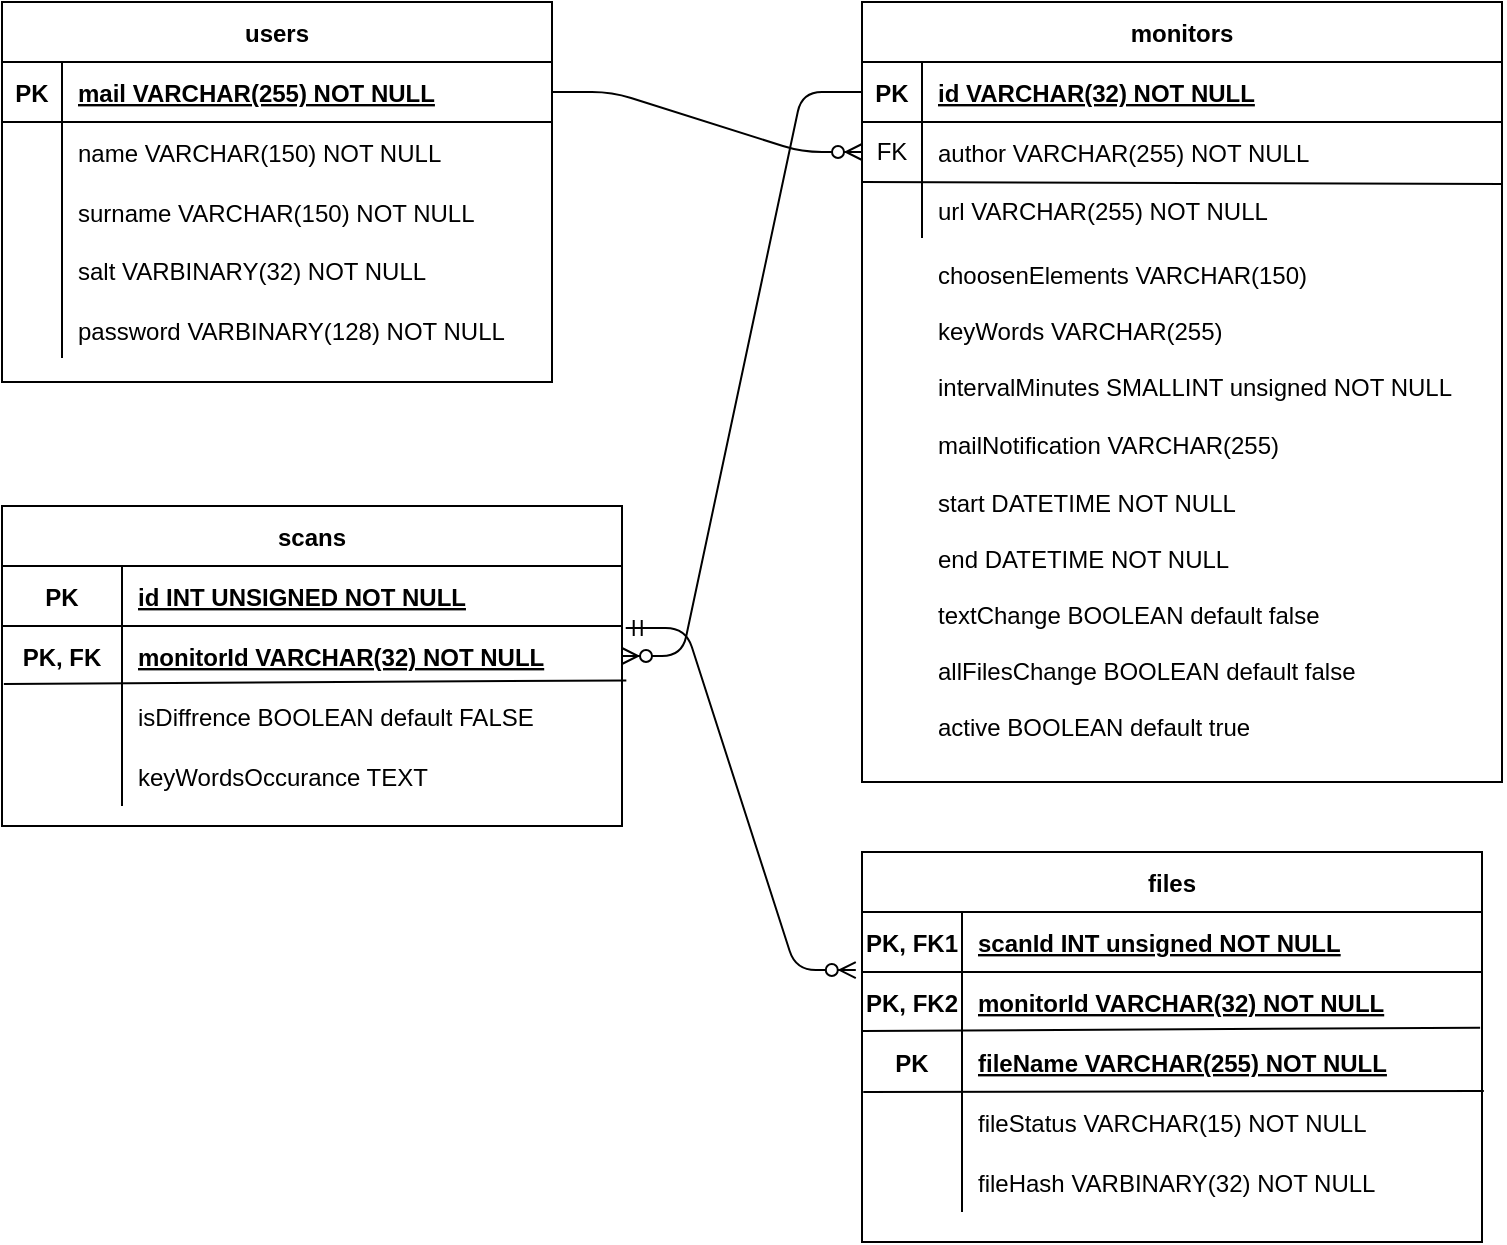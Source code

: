 <mxfile version="13.10.4" type="device"><diagram id="R2lEEEUBdFMjLlhIrx00" name="Page-1"><mxGraphModel dx="1240" dy="689" grid="1" gridSize="10" guides="1" tooltips="1" connect="1" arrows="1" fold="1" page="1" pageScale="1" pageWidth="850" pageHeight="1100" math="0" shadow="0" extFonts="Permanent Marker^https://fonts.googleapis.com/css?family=Permanent+Marker"><root><mxCell id="0"/><mxCell id="1" parent="0"/><mxCell id="C-vyLk0tnHw3VtMMgP7b-2" value="scans" style="shape=table;startSize=30;container=1;collapsible=1;childLayout=tableLayout;fixedRows=1;rowLines=0;fontStyle=1;align=center;resizeLast=1;fillColor=none;" parent="1" vertex="1"><mxGeometry x="50" y="262" width="310" height="160" as="geometry"/></mxCell><mxCell id="C-vyLk0tnHw3VtMMgP7b-3" value="" style="shape=partialRectangle;collapsible=0;dropTarget=0;pointerEvents=0;fillColor=none;points=[[0,0.5],[1,0.5]];portConstraint=eastwest;top=0;left=0;right=0;bottom=1;" parent="C-vyLk0tnHw3VtMMgP7b-2" vertex="1"><mxGeometry y="30" width="310" height="30" as="geometry"/></mxCell><mxCell id="C-vyLk0tnHw3VtMMgP7b-4" value="PK" style="shape=partialRectangle;overflow=hidden;connectable=0;fillColor=none;top=0;left=0;bottom=0;right=0;fontStyle=1;" parent="C-vyLk0tnHw3VtMMgP7b-3" vertex="1"><mxGeometry width="60" height="30" as="geometry"/></mxCell><mxCell id="C-vyLk0tnHw3VtMMgP7b-5" value="id INT UNSIGNED NOT NULL " style="shape=partialRectangle;overflow=hidden;connectable=0;fillColor=none;top=0;left=0;bottom=0;right=0;align=left;spacingLeft=6;fontStyle=5;" parent="C-vyLk0tnHw3VtMMgP7b-3" vertex="1"><mxGeometry x="60" width="250" height="30" as="geometry"/></mxCell><mxCell id="C-vyLk0tnHw3VtMMgP7b-6" value="" style="shape=partialRectangle;collapsible=0;dropTarget=0;pointerEvents=0;fillColor=none;points=[[0,0.5],[1,0.5]];portConstraint=eastwest;top=0;left=0;right=0;bottom=0;" parent="C-vyLk0tnHw3VtMMgP7b-2" vertex="1"><mxGeometry y="60" width="310" height="30" as="geometry"/></mxCell><mxCell id="C-vyLk0tnHw3VtMMgP7b-7" value="PK, FK" style="shape=partialRectangle;overflow=hidden;connectable=0;fillColor=none;top=0;left=0;bottom=0;right=0;fontStyle=1" parent="C-vyLk0tnHw3VtMMgP7b-6" vertex="1"><mxGeometry width="60" height="30" as="geometry"/></mxCell><mxCell id="C-vyLk0tnHw3VtMMgP7b-8" value="monitorId VARCHAR(32) NOT NULL" style="shape=partialRectangle;overflow=hidden;connectable=0;fillColor=none;top=0;left=0;bottom=0;right=0;align=left;spacingLeft=6;fontStyle=5" parent="C-vyLk0tnHw3VtMMgP7b-6" vertex="1"><mxGeometry x="60" width="250" height="30" as="geometry"/></mxCell><mxCell id="C-vyLk0tnHw3VtMMgP7b-9" value="" style="shape=partialRectangle;collapsible=0;dropTarget=0;pointerEvents=0;fillColor=none;points=[[0,0.5],[1,0.5]];portConstraint=eastwest;top=0;left=0;right=0;bottom=0;" parent="C-vyLk0tnHw3VtMMgP7b-2" vertex="1"><mxGeometry y="90" width="310" height="30" as="geometry"/></mxCell><mxCell id="C-vyLk0tnHw3VtMMgP7b-10" value="" style="shape=partialRectangle;overflow=hidden;connectable=0;fillColor=none;top=0;left=0;bottom=0;right=0;" parent="C-vyLk0tnHw3VtMMgP7b-9" vertex="1"><mxGeometry width="60" height="30" as="geometry"/></mxCell><mxCell id="C-vyLk0tnHw3VtMMgP7b-11" value="isDiffrence BOOLEAN default FALSE" style="shape=partialRectangle;overflow=hidden;connectable=0;fillColor=none;top=0;left=0;bottom=0;right=0;align=left;spacingLeft=6;" parent="C-vyLk0tnHw3VtMMgP7b-9" vertex="1"><mxGeometry x="60" width="250" height="30" as="geometry"/></mxCell><mxCell id="PIl5iAenXKG5tsiye1t4-95" value="" style="shape=partialRectangle;collapsible=0;dropTarget=0;pointerEvents=0;fillColor=none;top=0;left=0;bottom=0;right=0;points=[[0,0.5],[1,0.5]];portConstraint=eastwest;" parent="C-vyLk0tnHw3VtMMgP7b-2" vertex="1"><mxGeometry y="120" width="310" height="30" as="geometry"/></mxCell><mxCell id="PIl5iAenXKG5tsiye1t4-96" value="" style="shape=partialRectangle;connectable=0;fillColor=none;top=0;left=0;bottom=0;right=0;editable=1;overflow=hidden;" parent="PIl5iAenXKG5tsiye1t4-95" vertex="1"><mxGeometry width="60" height="30" as="geometry"/></mxCell><mxCell id="PIl5iAenXKG5tsiye1t4-97" value="keyWordsOccurance TEXT" style="shape=partialRectangle;connectable=0;fillColor=none;top=0;left=0;bottom=0;right=0;align=left;spacingLeft=6;overflow=hidden;" parent="PIl5iAenXKG5tsiye1t4-95" vertex="1"><mxGeometry x="60" width="250" height="30" as="geometry"/></mxCell><mxCell id="PIl5iAenXKG5tsiye1t4-122" value="" style="endArrow=none;html=1;fontSize=15;fontColor=#000000;entryX=1.007;entryY=0.907;entryDx=0;entryDy=0;entryPerimeter=0;exitX=0.003;exitY=-0.033;exitDx=0;exitDy=0;exitPerimeter=0;" parent="C-vyLk0tnHw3VtMMgP7b-2" source="C-vyLk0tnHw3VtMMgP7b-9" target="C-vyLk0tnHw3VtMMgP7b-6" edge="1"><mxGeometry width="50" height="50" relative="1" as="geometry"><mxPoint x="-20" y="250" as="sourcePoint"/><mxPoint x="30" y="200" as="targetPoint"/></mxGeometry></mxCell><mxCell id="C-vyLk0tnHw3VtMMgP7b-13" value="files" style="shape=table;startSize=30;container=1;collapsible=1;childLayout=tableLayout;fixedRows=1;rowLines=0;fontStyle=1;align=center;resizeLast=1;fillColor=none;" parent="1" vertex="1"><mxGeometry x="480" y="435" width="310" height="195" as="geometry"/></mxCell><mxCell id="C-vyLk0tnHw3VtMMgP7b-14" value="" style="shape=partialRectangle;collapsible=0;dropTarget=0;pointerEvents=0;fillColor=none;points=[[0,0.5],[1,0.5]];portConstraint=eastwest;top=0;left=0;right=0;bottom=1;" parent="C-vyLk0tnHw3VtMMgP7b-13" vertex="1"><mxGeometry y="30" width="310" height="30" as="geometry"/></mxCell><mxCell id="C-vyLk0tnHw3VtMMgP7b-15" value="PK, FK1" style="shape=partialRectangle;overflow=hidden;connectable=0;fillColor=none;top=0;left=0;bottom=0;right=0;fontStyle=1;" parent="C-vyLk0tnHw3VtMMgP7b-14" vertex="1"><mxGeometry width="50" height="30" as="geometry"/></mxCell><mxCell id="C-vyLk0tnHw3VtMMgP7b-16" value="scanId INT unsigned NOT NULL" style="shape=partialRectangle;overflow=hidden;connectable=0;fillColor=none;top=0;left=0;bottom=0;right=0;align=left;spacingLeft=6;fontStyle=5;strokeWidth=1;strokeColor=none;" parent="C-vyLk0tnHw3VtMMgP7b-14" vertex="1"><mxGeometry x="50" width="260" height="30" as="geometry"/></mxCell><mxCell id="C-vyLk0tnHw3VtMMgP7b-17" value="" style="shape=partialRectangle;collapsible=0;dropTarget=0;pointerEvents=0;fillColor=none;points=[[0,0.5],[1,0.5]];portConstraint=eastwest;top=0;left=0;right=0;bottom=0;" parent="C-vyLk0tnHw3VtMMgP7b-13" vertex="1"><mxGeometry y="60" width="310" height="30" as="geometry"/></mxCell><mxCell id="C-vyLk0tnHw3VtMMgP7b-18" value="PK, FK2" style="shape=partialRectangle;overflow=hidden;connectable=0;fillColor=none;top=0;left=0;bottom=0;right=0;fontStyle=1" parent="C-vyLk0tnHw3VtMMgP7b-17" vertex="1"><mxGeometry width="50" height="30" as="geometry"/></mxCell><mxCell id="C-vyLk0tnHw3VtMMgP7b-19" value="monitorId VARCHAR(32) NOT NULL" style="shape=partialRectangle;overflow=hidden;connectable=0;fillColor=none;top=0;left=0;bottom=0;right=0;align=left;spacingLeft=6;fontStyle=5" parent="C-vyLk0tnHw3VtMMgP7b-17" vertex="1"><mxGeometry x="50" width="260" height="30" as="geometry"/></mxCell><mxCell id="C-vyLk0tnHw3VtMMgP7b-20" value="" style="shape=partialRectangle;collapsible=0;dropTarget=0;pointerEvents=0;fillColor=none;points=[[0,0.5],[1,0.5]];portConstraint=eastwest;top=0;left=0;right=0;bottom=0;" parent="C-vyLk0tnHw3VtMMgP7b-13" vertex="1"><mxGeometry y="90" width="310" height="30" as="geometry"/></mxCell><mxCell id="C-vyLk0tnHw3VtMMgP7b-21" value="PK" style="shape=partialRectangle;overflow=hidden;connectable=0;fillColor=none;top=0;left=0;bottom=0;right=0;fontStyle=1" parent="C-vyLk0tnHw3VtMMgP7b-20" vertex="1"><mxGeometry width="50" height="30" as="geometry"/></mxCell><mxCell id="C-vyLk0tnHw3VtMMgP7b-22" value="fileName&#9;VARCHAR(255) NOT NULL" style="shape=partialRectangle;overflow=hidden;connectable=0;fillColor=none;top=0;left=0;bottom=0;right=0;align=left;spacingLeft=6;fontStyle=5" parent="C-vyLk0tnHw3VtMMgP7b-20" vertex="1"><mxGeometry x="50" width="260" height="30" as="geometry"/></mxCell><mxCell id="PIl5iAenXKG5tsiye1t4-103" value="" style="shape=partialRectangle;collapsible=0;dropTarget=0;pointerEvents=0;fillColor=none;top=0;left=0;bottom=0;right=0;points=[[0,0.5],[1,0.5]];portConstraint=eastwest;" parent="C-vyLk0tnHw3VtMMgP7b-13" vertex="1"><mxGeometry y="120" width="310" height="30" as="geometry"/></mxCell><mxCell id="PIl5iAenXKG5tsiye1t4-104" value="" style="shape=partialRectangle;connectable=0;fillColor=none;top=0;left=0;bottom=0;right=0;editable=1;overflow=hidden;" parent="PIl5iAenXKG5tsiye1t4-103" vertex="1"><mxGeometry width="50" height="30" as="geometry"/></mxCell><mxCell id="PIl5iAenXKG5tsiye1t4-105" value="fileStatus VARCHAR(15) NOT NULL" style="shape=partialRectangle;connectable=0;fillColor=none;top=0;left=0;bottom=0;right=0;align=left;spacingLeft=6;overflow=hidden;" parent="PIl5iAenXKG5tsiye1t4-103" vertex="1"><mxGeometry x="50" width="260" height="30" as="geometry"/></mxCell><mxCell id="PIl5iAenXKG5tsiye1t4-99" value="" style="shape=partialRectangle;collapsible=0;dropTarget=0;pointerEvents=0;fillColor=none;top=0;left=0;bottom=0;right=0;points=[[0,0.5],[1,0.5]];portConstraint=eastwest;" parent="C-vyLk0tnHw3VtMMgP7b-13" vertex="1"><mxGeometry y="150" width="310" height="30" as="geometry"/></mxCell><mxCell id="PIl5iAenXKG5tsiye1t4-100" value="" style="shape=partialRectangle;connectable=0;fillColor=none;top=0;left=0;bottom=0;right=0;editable=1;overflow=hidden;" parent="PIl5iAenXKG5tsiye1t4-99" vertex="1"><mxGeometry width="50" height="30" as="geometry"/></mxCell><mxCell id="PIl5iAenXKG5tsiye1t4-101" value="fileHash VARBINARY(32) NOT NULL      " style="shape=partialRectangle;connectable=0;fillColor=none;top=0;left=0;bottom=0;right=0;align=left;spacingLeft=6;overflow=hidden;" parent="PIl5iAenXKG5tsiye1t4-99" vertex="1"><mxGeometry x="50" width="260" height="30" as="geometry"/></mxCell><mxCell id="PIl5iAenXKG5tsiye1t4-141" value="" style="endArrow=none;html=1;fontSize=15;fontColor=#000000;entryX=0.997;entryY=-0.072;entryDx=0;entryDy=0;entryPerimeter=0;exitX=0;exitY=-0.017;exitDx=0;exitDy=0;exitPerimeter=0;" parent="C-vyLk0tnHw3VtMMgP7b-13" source="C-vyLk0tnHw3VtMMgP7b-20" target="C-vyLk0tnHw3VtMMgP7b-20" edge="1"><mxGeometry width="50" height="50" relative="1" as="geometry"><mxPoint x="-60" y="180" as="sourcePoint"/><mxPoint x="-10" y="130" as="targetPoint"/></mxGeometry></mxCell><mxCell id="PIl5iAenXKG5tsiye1t4-142" value="" style="endArrow=none;html=1;fontSize=15;fontColor=#000000;entryX=1.003;entryY=-0.017;entryDx=0;entryDy=0;entryPerimeter=0;exitX=0.002;exitY=0.001;exitDx=0;exitDy=0;exitPerimeter=0;" parent="C-vyLk0tnHw3VtMMgP7b-13" source="PIl5iAenXKG5tsiye1t4-103" target="PIl5iAenXKG5tsiye1t4-103" edge="1"><mxGeometry width="50" height="50" relative="1" as="geometry"><mxPoint x="10" y="119" as="sourcePoint"/><mxPoint x="-10" y="140" as="targetPoint"/></mxGeometry></mxCell><mxCell id="PIl5iAenXKG5tsiye1t4-24" value="users" style="shape=table;startSize=30;container=1;collapsible=1;childLayout=tableLayout;fixedRows=1;rowLines=0;fontStyle=1;align=center;resizeLast=1;fillColor=none;gradientColor=none;" parent="1" vertex="1"><mxGeometry x="50" y="10" width="275" height="190" as="geometry"/></mxCell><mxCell id="PIl5iAenXKG5tsiye1t4-25" value="" style="shape=partialRectangle;collapsible=0;dropTarget=0;pointerEvents=0;fillColor=none;top=0;left=0;bottom=1;right=0;points=[[0,0.5],[1,0.5]];portConstraint=eastwest;" parent="PIl5iAenXKG5tsiye1t4-24" vertex="1"><mxGeometry y="30" width="275" height="30" as="geometry"/></mxCell><mxCell id="PIl5iAenXKG5tsiye1t4-26" value="PK" style="shape=partialRectangle;connectable=0;fillColor=none;top=0;left=0;bottom=0;right=0;fontStyle=1;overflow=hidden;" parent="PIl5iAenXKG5tsiye1t4-25" vertex="1"><mxGeometry width="30" height="30" as="geometry"/></mxCell><mxCell id="PIl5iAenXKG5tsiye1t4-27" value="mail VARCHAR(255) NOT NULL" style="shape=partialRectangle;connectable=0;fillColor=none;top=0;left=0;bottom=0;right=0;align=left;spacingLeft=6;fontStyle=5;overflow=hidden;" parent="PIl5iAenXKG5tsiye1t4-25" vertex="1"><mxGeometry x="30" width="245" height="30" as="geometry"/></mxCell><mxCell id="PIl5iAenXKG5tsiye1t4-28" value="" style="shape=partialRectangle;collapsible=0;dropTarget=0;pointerEvents=0;fillColor=none;top=0;left=0;bottom=0;right=0;points=[[0,0.5],[1,0.5]];portConstraint=eastwest;" parent="PIl5iAenXKG5tsiye1t4-24" vertex="1"><mxGeometry y="60" width="275" height="30" as="geometry"/></mxCell><mxCell id="PIl5iAenXKG5tsiye1t4-29" value="" style="shape=partialRectangle;connectable=0;fillColor=none;top=0;left=0;bottom=0;right=0;editable=1;overflow=hidden;" parent="PIl5iAenXKG5tsiye1t4-28" vertex="1"><mxGeometry width="30" height="30" as="geometry"/></mxCell><mxCell id="PIl5iAenXKG5tsiye1t4-30" value="name VARCHAR(150) NOT NULL" style="shape=partialRectangle;connectable=0;fillColor=none;top=0;left=0;bottom=0;right=0;align=left;spacingLeft=6;overflow=hidden;" parent="PIl5iAenXKG5tsiye1t4-28" vertex="1"><mxGeometry x="30" width="245" height="30" as="geometry"/></mxCell><mxCell id="PIl5iAenXKG5tsiye1t4-31" value="" style="shape=partialRectangle;collapsible=0;dropTarget=0;pointerEvents=0;fillColor=none;top=0;left=0;bottom=0;right=0;points=[[0,0.5],[1,0.5]];portConstraint=eastwest;" parent="PIl5iAenXKG5tsiye1t4-24" vertex="1"><mxGeometry y="90" width="275" height="30" as="geometry"/></mxCell><mxCell id="PIl5iAenXKG5tsiye1t4-32" value="" style="shape=partialRectangle;connectable=0;fillColor=none;top=0;left=0;bottom=0;right=0;editable=1;overflow=hidden;" parent="PIl5iAenXKG5tsiye1t4-31" vertex="1"><mxGeometry width="30" height="30" as="geometry"/></mxCell><mxCell id="PIl5iAenXKG5tsiye1t4-33" value="surname VARCHAR(150) NOT NULL" style="shape=partialRectangle;connectable=0;fillColor=none;top=0;left=0;bottom=0;right=0;align=left;spacingLeft=6;overflow=hidden;" parent="PIl5iAenXKG5tsiye1t4-31" vertex="1"><mxGeometry x="30" width="245" height="30" as="geometry"/></mxCell><mxCell id="PIl5iAenXKG5tsiye1t4-34" value="" style="shape=partialRectangle;collapsible=0;dropTarget=0;pointerEvents=0;fillColor=none;top=0;left=0;bottom=0;right=0;points=[[0,0.5],[1,0.5]];portConstraint=eastwest;" parent="PIl5iAenXKG5tsiye1t4-24" vertex="1"><mxGeometry y="120" width="275" height="28" as="geometry"/></mxCell><mxCell id="PIl5iAenXKG5tsiye1t4-35" value="" style="shape=partialRectangle;connectable=0;fillColor=none;top=0;left=0;bottom=0;right=0;editable=1;overflow=hidden;" parent="PIl5iAenXKG5tsiye1t4-34" vertex="1"><mxGeometry width="30" height="28" as="geometry"/></mxCell><mxCell id="PIl5iAenXKG5tsiye1t4-36" value="salt VARBINARY(32) NOT NULL" style="shape=partialRectangle;connectable=0;fillColor=none;top=0;left=0;bottom=0;right=0;align=left;spacingLeft=6;overflow=hidden;" parent="PIl5iAenXKG5tsiye1t4-34" vertex="1"><mxGeometry x="30" width="245" height="28" as="geometry"/></mxCell><mxCell id="PIl5iAenXKG5tsiye1t4-160" value="" style="shape=partialRectangle;collapsible=0;dropTarget=0;pointerEvents=0;fillColor=none;top=0;left=0;bottom=0;right=0;points=[[0,0.5],[1,0.5]];portConstraint=eastwest;" parent="PIl5iAenXKG5tsiye1t4-24" vertex="1"><mxGeometry y="148" width="275" height="30" as="geometry"/></mxCell><mxCell id="PIl5iAenXKG5tsiye1t4-161" value="" style="shape=partialRectangle;connectable=0;fillColor=none;top=0;left=0;bottom=0;right=0;editable=1;overflow=hidden;" parent="PIl5iAenXKG5tsiye1t4-160" vertex="1"><mxGeometry width="30" height="30" as="geometry"/></mxCell><mxCell id="PIl5iAenXKG5tsiye1t4-162" value="" style="shape=partialRectangle;connectable=0;fillColor=none;top=0;left=0;bottom=0;right=0;align=left;spacingLeft=6;overflow=hidden;" parent="PIl5iAenXKG5tsiye1t4-160" vertex="1"><mxGeometry x="30" width="245" height="30" as="geometry"/></mxCell><mxCell id="PIl5iAenXKG5tsiye1t4-48" value="password VARBINARY(128) NOT NULL" style="shape=partialRectangle;connectable=0;fillColor=none;top=0;left=0;bottom=0;right=0;align=left;spacingLeft=6;overflow=hidden;" parent="1" vertex="1"><mxGeometry x="80" y="160" width="245" height="28" as="geometry"/></mxCell><mxCell id="PIl5iAenXKG5tsiye1t4-49" value="monitors" style="shape=table;startSize=30;container=1;collapsible=1;childLayout=tableLayout;fixedRows=1;rowLines=0;fontStyle=1;align=center;resizeLast=1;fillColor=none;gradientColor=none;" parent="1" vertex="1"><mxGeometry x="480" y="10" width="320" height="390" as="geometry"/></mxCell><mxCell id="PIl5iAenXKG5tsiye1t4-50" value="" style="shape=partialRectangle;collapsible=0;dropTarget=0;pointerEvents=0;fillColor=none;top=0;left=0;bottom=1;right=0;points=[[0,0.5],[1,0.5]];portConstraint=eastwest;" parent="PIl5iAenXKG5tsiye1t4-49" vertex="1"><mxGeometry y="30" width="320" height="30" as="geometry"/></mxCell><mxCell id="PIl5iAenXKG5tsiye1t4-51" value="PK" style="shape=partialRectangle;connectable=0;fillColor=none;top=0;left=0;bottom=0;right=0;fontStyle=1;overflow=hidden;" parent="PIl5iAenXKG5tsiye1t4-50" vertex="1"><mxGeometry width="30" height="30" as="geometry"/></mxCell><mxCell id="PIl5iAenXKG5tsiye1t4-52" value="id VARCHAR(32) NOT NULL" style="shape=partialRectangle;connectable=0;fillColor=none;top=0;left=0;bottom=0;right=0;align=left;spacingLeft=6;fontStyle=5;overflow=hidden;" parent="PIl5iAenXKG5tsiye1t4-50" vertex="1"><mxGeometry x="30" width="290" height="30" as="geometry"/></mxCell><mxCell id="PIl5iAenXKG5tsiye1t4-53" value="" style="shape=partialRectangle;collapsible=0;dropTarget=0;pointerEvents=0;fillColor=none;top=0;left=0;bottom=0;right=0;points=[[0,0.5],[1,0.5]];portConstraint=eastwest;" parent="PIl5iAenXKG5tsiye1t4-49" vertex="1"><mxGeometry y="60" width="320" height="30" as="geometry"/></mxCell><mxCell id="PIl5iAenXKG5tsiye1t4-54" value="" style="shape=partialRectangle;connectable=0;fillColor=none;top=0;left=0;bottom=0;right=0;editable=1;overflow=hidden;" parent="PIl5iAenXKG5tsiye1t4-53" vertex="1"><mxGeometry width="30" height="30" as="geometry"/></mxCell><mxCell id="PIl5iAenXKG5tsiye1t4-55" value="author VARCHAR(255) NOT NULL" style="shape=partialRectangle;connectable=0;fillColor=none;top=0;left=0;bottom=0;right=0;align=left;spacingLeft=6;overflow=hidden;" parent="PIl5iAenXKG5tsiye1t4-53" vertex="1"><mxGeometry x="30" width="290" height="30" as="geometry"/></mxCell><mxCell id="PIl5iAenXKG5tsiye1t4-59" value="" style="shape=partialRectangle;collapsible=0;dropTarget=0;pointerEvents=0;fillColor=none;top=0;left=0;bottom=0;right=0;points=[[0,0.5],[1,0.5]];portConstraint=eastwest;" parent="PIl5iAenXKG5tsiye1t4-49" vertex="1"><mxGeometry y="90" width="320" height="28" as="geometry"/></mxCell><mxCell id="PIl5iAenXKG5tsiye1t4-60" value="" style="shape=partialRectangle;connectable=0;fillColor=none;top=0;left=0;bottom=0;right=0;editable=1;overflow=hidden;" parent="PIl5iAenXKG5tsiye1t4-59" vertex="1"><mxGeometry width="30" height="28" as="geometry"/></mxCell><mxCell id="PIl5iAenXKG5tsiye1t4-61" value="url VARCHAR(255) NOT NULL             " style="shape=partialRectangle;connectable=0;fillColor=none;top=0;left=0;bottom=0;right=0;align=left;spacingLeft=6;overflow=hidden;" parent="PIl5iAenXKG5tsiye1t4-59" vertex="1"><mxGeometry x="30" width="290" height="28" as="geometry"/></mxCell><mxCell id="PIl5iAenXKG5tsiye1t4-62" value="choosenElements VARCHAR(150)" style="shape=partialRectangle;connectable=0;fillColor=none;top=0;left=0;bottom=0;right=0;align=left;spacingLeft=6;overflow=hidden;" parent="1" vertex="1"><mxGeometry x="510" y="132" width="245" height="28" as="geometry"/></mxCell><mxCell id="PIl5iAenXKG5tsiye1t4-63" value="keyWords VARCHAR(255)" style="shape=partialRectangle;connectable=0;fillColor=none;top=0;left=0;bottom=0;right=0;align=left;spacingLeft=6;overflow=hidden;" parent="1" vertex="1"><mxGeometry x="510" y="160" width="245" height="28" as="geometry"/></mxCell><mxCell id="PIl5iAenXKG5tsiye1t4-64" value="intervalMinutes SMALLINT unsigned NOT NULL" style="shape=partialRectangle;connectable=0;fillColor=none;top=0;left=0;bottom=0;right=0;align=left;spacingLeft=6;overflow=hidden;" parent="1" vertex="1"><mxGeometry x="510" y="188" width="290" height="28" as="geometry"/></mxCell><mxCell id="PIl5iAenXKG5tsiye1t4-65" value="start DATETIME NOT NULL" style="shape=partialRectangle;connectable=0;fillColor=none;top=0;left=0;bottom=0;right=0;align=left;spacingLeft=6;overflow=hidden;" parent="1" vertex="1"><mxGeometry x="510" y="246" width="245" height="28" as="geometry"/></mxCell><mxCell id="PIl5iAenXKG5tsiye1t4-66" value="end DATETIME NOT NULL" style="shape=partialRectangle;connectable=0;fillColor=none;top=0;left=0;bottom=0;right=0;align=left;spacingLeft=6;overflow=hidden;" parent="1" vertex="1"><mxGeometry x="510" y="274" width="245" height="28" as="geometry"/></mxCell><mxCell id="PIl5iAenXKG5tsiye1t4-67" value="textChange BOOLEAN default false" style="shape=partialRectangle;connectable=0;fillColor=none;top=0;left=0;bottom=0;right=0;align=left;spacingLeft=6;overflow=hidden;" parent="1" vertex="1"><mxGeometry x="510" y="302" width="245" height="28" as="geometry"/></mxCell><mxCell id="PIl5iAenXKG5tsiye1t4-68" value="allFilesChange BOOLEAN default false" style="shape=partialRectangle;connectable=0;fillColor=none;top=0;left=0;bottom=0;right=0;align=left;spacingLeft=6;overflow=hidden;" parent="1" vertex="1"><mxGeometry x="510" y="330" width="245" height="28" as="geometry"/></mxCell><mxCell id="PIl5iAenXKG5tsiye1t4-69" value="active BOOLEAN default true" style="shape=partialRectangle;connectable=0;fillColor=none;top=0;left=0;bottom=0;right=0;align=left;spacingLeft=6;overflow=hidden;" parent="1" vertex="1"><mxGeometry x="510" y="358" width="245" height="28" as="geometry"/></mxCell><mxCell id="PIl5iAenXKG5tsiye1t4-71" value="&lt;span style=&quot;color: rgb(0 , 0 , 0) ; font-family: &amp;#34;helvetica&amp;#34; ; font-size: 12px ; font-style: normal ; letter-spacing: normal ; text-align: center ; text-indent: 0px ; text-transform: none ; word-spacing: 0px ; display: inline ; float: none&quot;&gt;FK&lt;/span&gt;" style="text;whiteSpace=wrap;html=1;labelPosition=center;verticalLabelPosition=middle;align=center;verticalAlign=middle;" parent="1" vertex="1"><mxGeometry x="480" y="70" width="30" height="30" as="geometry"/></mxCell><mxCell id="PIl5iAenXKG5tsiye1t4-74" value="" style="endArrow=none;html=1;exitX=0;exitY=1;exitDx=0;exitDy=0;entryX=1;entryY=1.032;entryDx=0;entryDy=0;entryPerimeter=0;" parent="1" source="PIl5iAenXKG5tsiye1t4-71" target="PIl5iAenXKG5tsiye1t4-53" edge="1"><mxGeometry width="50" height="50" relative="1" as="geometry"><mxPoint x="1030" y="190" as="sourcePoint"/><mxPoint x="1080" y="140" as="targetPoint"/></mxGeometry></mxCell><mxCell id="PIl5iAenXKG5tsiye1t4-150" value="" style="edgeStyle=entityRelationEdgeStyle;fontSize=12;html=1;endArrow=ERzeroToMany;endFill=1;entryX=0;entryY=0.5;entryDx=0;entryDy=0;exitX=1;exitY=0.5;exitDx=0;exitDy=0;" parent="1" source="PIl5iAenXKG5tsiye1t4-25" target="PIl5iAenXKG5tsiye1t4-71" edge="1"><mxGeometry width="100" height="100" relative="1" as="geometry"><mxPoint x="345" y="80" as="sourcePoint"/><mxPoint x="445" y="-20" as="targetPoint"/></mxGeometry></mxCell><mxCell id="PIl5iAenXKG5tsiye1t4-163" value="" style="edgeStyle=entityRelationEdgeStyle;fontSize=12;html=1;endArrow=ERzeroToMany;endFill=1;entryX=1;entryY=0.5;entryDx=0;entryDy=0;exitX=0;exitY=0.5;exitDx=0;exitDy=0;" parent="1" source="PIl5iAenXKG5tsiye1t4-50" target="C-vyLk0tnHw3VtMMgP7b-6" edge="1"><mxGeometry width="100" height="100" relative="1" as="geometry"><mxPoint x="800" y="56" as="sourcePoint"/><mxPoint x="700" y="292" as="targetPoint"/></mxGeometry></mxCell><mxCell id="golFDbIDc46XbYvOdb4x-1" value="mailNotification VARCHAR(255)" style="shape=partialRectangle;connectable=0;fillColor=none;top=0;left=0;bottom=0;right=0;align=left;spacingLeft=6;overflow=hidden;" vertex="1" parent="1"><mxGeometry x="510" y="216" width="290" height="30" as="geometry"/></mxCell><mxCell id="golFDbIDc46XbYvOdb4x-2" value="" style="edgeStyle=entityRelationEdgeStyle;fontSize=12;html=1;endArrow=ERzeroToMany;startArrow=ERmandOne;entryX=-0.01;entryY=-0.033;entryDx=0;entryDy=0;entryPerimeter=0;exitX=1.006;exitY=0.033;exitDx=0;exitDy=0;exitPerimeter=0;" edge="1" parent="1" source="C-vyLk0tnHw3VtMMgP7b-6" target="C-vyLk0tnHw3VtMMgP7b-17"><mxGeometry width="100" height="100" relative="1" as="geometry"><mxPoint x="410" y="390" as="sourcePoint"/><mxPoint x="450" y="380" as="targetPoint"/></mxGeometry></mxCell></root></mxGraphModel></diagram></mxfile>